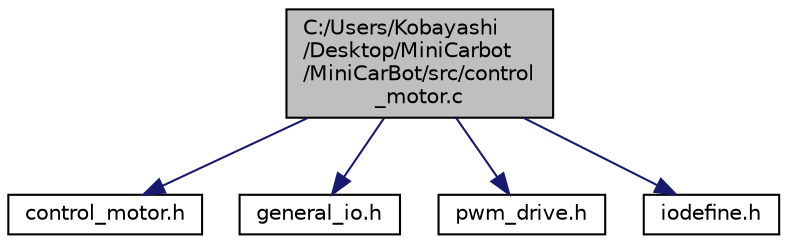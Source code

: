 digraph "C:/Users/Kobayashi/Desktop/MiniCarbot/MiniCarBot/src/control_motor.c"
{
 // LATEX_PDF_SIZE
  edge [fontname="Helvetica",fontsize="10",labelfontname="Helvetica",labelfontsize="10"];
  node [fontname="Helvetica",fontsize="10",shape=record];
  Node1 [label="C:/Users/Kobayashi\l/Desktop/MiniCarbot\l/MiniCarBot/src/control\l_motor.c",height=0.2,width=0.4,color="black", fillcolor="grey75", style="filled", fontcolor="black",tooltip=" "];
  Node1 -> Node2 [color="midnightblue",fontsize="10",style="solid",fontname="Helvetica"];
  Node2 [label="control_motor.h",height=0.2,width=0.4,color="black", fillcolor="white", style="filled",URL="$control__motor_8h.html",tooltip="モータ駆動用PWM出力。エンコーダカウント取得。 これらを使用した、モータ回転数制御。"];
  Node1 -> Node3 [color="midnightblue",fontsize="10",style="solid",fontname="Helvetica"];
  Node3 [label="general_io.h",height=0.2,width=0.4,color="black", fillcolor="white", style="filled",URL="$general__io_8h.html",tooltip="汎用ポートのON/OFF出力"];
  Node1 -> Node4 [color="midnightblue",fontsize="10",style="solid",fontname="Helvetica"];
  Node4 [label="pwm_drive.h",height=0.2,width=0.4,color="black", fillcolor="white", style="filled",URL="$pwm__drive_8h.html",tooltip="左車輪モータと右車輪モータのPWM駆動"];
  Node1 -> Node5 [color="midnightblue",fontsize="10",style="solid",fontname="Helvetica"];
  Node5 [label="iodefine.h",height=0.2,width=0.4,color="black", fillcolor="white", style="filled",URL="$iodefine_8h.html",tooltip=" "];
}
